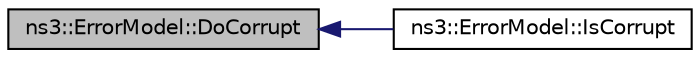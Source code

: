 digraph "ns3::ErrorModel::DoCorrupt"
{
  edge [fontname="Helvetica",fontsize="10",labelfontname="Helvetica",labelfontsize="10"];
  node [fontname="Helvetica",fontsize="10",shape=record];
  rankdir="LR";
  Node1 [label="ns3::ErrorModel::DoCorrupt",height=0.2,width=0.4,color="black", fillcolor="grey75", style="filled", fontcolor="black"];
  Node1 -> Node2 [dir="back",color="midnightblue",fontsize="10",style="solid"];
  Node2 [label="ns3::ErrorModel::IsCorrupt",height=0.2,width=0.4,color="black", fillcolor="white", style="filled",URL="$d8/d63/classns3_1_1ErrorModel.html#af75222d384e342b46d0aed09d5e3a3fd"];
}

